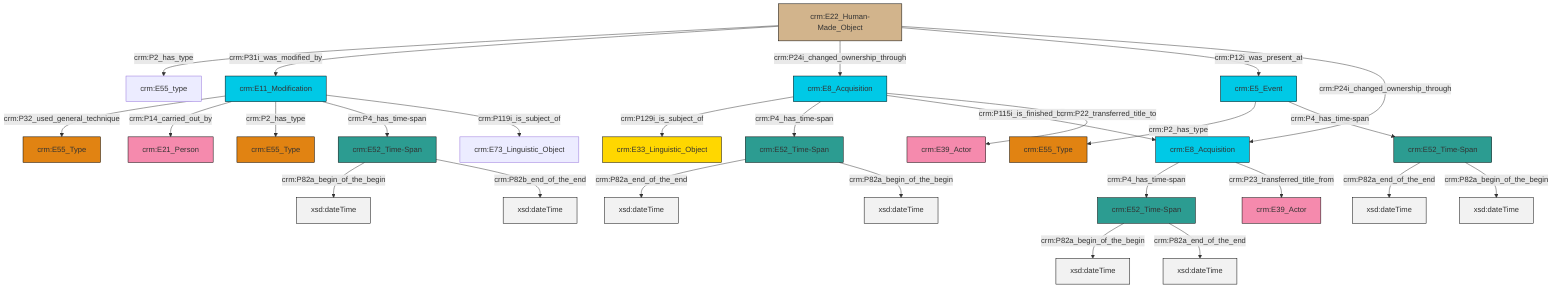 graph TD
classDef Literal fill:#f2f2f2,stroke:#000000;
classDef CRM_Entity fill:#FFFFFF,stroke:#000000;
classDef Temporal_Entity fill:#00C9E6, stroke:#000000;
classDef Type fill:#E18312, stroke:#000000;
classDef Time-Span fill:#2C9C91, stroke:#000000;
classDef Appellation fill:#FFEB7F, stroke:#000000;
classDef Place fill:#008836, stroke:#000000;
classDef Persistent_Item fill:#B266B2, stroke:#000000;
classDef Conceptual_Object fill:#FFD700, stroke:#000000;
classDef Physical_Thing fill:#D2B48C, stroke:#000000;
classDef Actor fill:#f58aad, stroke:#000000;
classDef PC_Classes fill:#4ce600, stroke:#000000;
classDef Multi fill:#cccccc,stroke:#000000;

0["crm:E52_Time-Span"]:::Time-Span -->|crm:P82a_end_of_the_end| 1[xsd:dateTime]:::Literal
3["crm:E22_Human-Made_Object"]:::Physical_Thing -->|crm:P2_has_type| 4["crm:E55_type"]:::Default
7["crm:E11_Modification"]:::Temporal_Entity -->|crm:P32_used_general_technique| 8["crm:E55_Type"]:::Type
15["crm:E52_Time-Span"]:::Time-Span -->|crm:P82a_begin_of_the_begin| 16[xsd:dateTime]:::Literal
17["crm:E52_Time-Span"]:::Time-Span -->|crm:P82a_end_of_the_end| 21[xsd:dateTime]:::Literal
3["crm:E22_Human-Made_Object"]:::Physical_Thing -->|crm:P31i_was_modified_by| 7["crm:E11_Modification"]:::Temporal_Entity
22["crm:E8_Acquisition"]:::Temporal_Entity -->|crm:P129i_is_subject_of| 19["crm:E33_Linguistic_Object"]:::Conceptual_Object
22["crm:E8_Acquisition"]:::Temporal_Entity -->|crm:P4_has_time-span| 0["crm:E52_Time-Span"]:::Time-Span
23["crm:E8_Acquisition"]:::Temporal_Entity -->|crm:P4_has_time-span| 15["crm:E52_Time-Span"]:::Time-Span
11["crm:E5_Event"]:::Temporal_Entity -->|crm:P2_has_type| 13["crm:E55_Type"]:::Type
3["crm:E22_Human-Made_Object"]:::Physical_Thing -->|crm:P24i_changed_ownership_through| 22["crm:E8_Acquisition"]:::Temporal_Entity
0["crm:E52_Time-Span"]:::Time-Span -->|crm:P82a_begin_of_the_begin| 28[xsd:dateTime]:::Literal
3["crm:E22_Human-Made_Object"]:::Physical_Thing -->|crm:P12i_was_present_at| 11["crm:E5_Event"]:::Temporal_Entity
7["crm:E11_Modification"]:::Temporal_Entity -->|crm:P14_carried_out_by| 9["crm:E21_Person"]:::Actor
29["crm:E52_Time-Span"]:::Time-Span -->|crm:P82a_begin_of_the_begin| 31[xsd:dateTime]:::Literal
7["crm:E11_Modification"]:::Temporal_Entity -->|crm:P2_has_type| 25["crm:E55_Type"]:::Type
22["crm:E8_Acquisition"]:::Temporal_Entity -->|crm:P115i_is_finished_by| 23["crm:E8_Acquisition"]:::Temporal_Entity
15["crm:E52_Time-Span"]:::Time-Span -->|crm:P82a_end_of_the_end| 32[xsd:dateTime]:::Literal
11["crm:E5_Event"]:::Temporal_Entity -->|crm:P4_has_time-span| 17["crm:E52_Time-Span"]:::Time-Span
29["crm:E52_Time-Span"]:::Time-Span -->|crm:P82b_end_of_the_end| 39[xsd:dateTime]:::Literal
22["crm:E8_Acquisition"]:::Temporal_Entity -->|crm:P22_transferred_title_to| 5["crm:E39_Actor"]:::Actor
7["crm:E11_Modification"]:::Temporal_Entity -->|crm:P4_has_time-span| 29["crm:E52_Time-Span"]:::Time-Span
17["crm:E52_Time-Span"]:::Time-Span -->|crm:P82a_begin_of_the_begin| 43[xsd:dateTime]:::Literal
3["crm:E22_Human-Made_Object"]:::Physical_Thing -->|crm:P24i_changed_ownership_through| 23["crm:E8_Acquisition"]:::Temporal_Entity
7["crm:E11_Modification"]:::Temporal_Entity -->|crm:P119i_is_subject_of| 37["crm:E73_Linguistic_Object"]:::Default
23["crm:E8_Acquisition"]:::Temporal_Entity -->|crm:P23_transferred_title_from| 41["crm:E39_Actor"]:::Actor